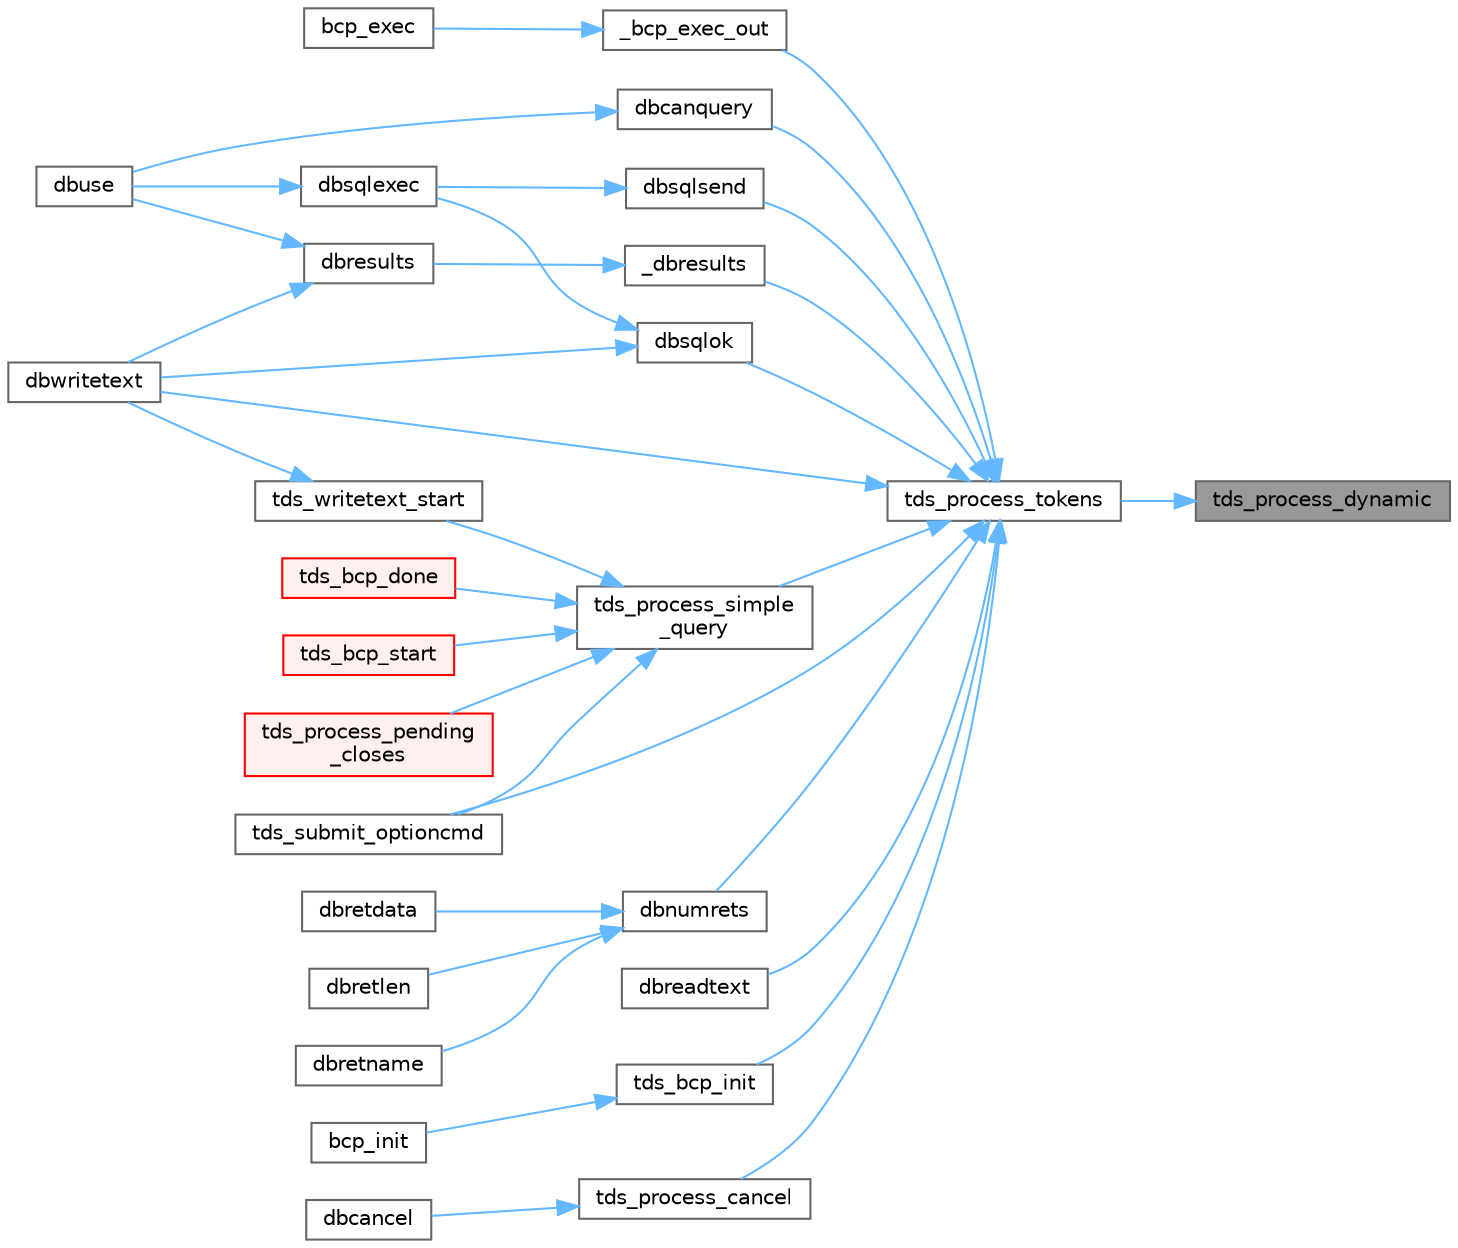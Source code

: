 digraph "tds_process_dynamic"
{
 // LATEX_PDF_SIZE
  bgcolor="transparent";
  edge [fontname=Helvetica,fontsize=10,labelfontname=Helvetica,labelfontsize=10];
  node [fontname=Helvetica,fontsize=10,shape=box,height=0.2,width=0.4];
  rankdir="RL";
  Node1 [id="Node000001",label="tds_process_dynamic",height=0.2,width=0.4,color="gray40", fillcolor="grey60", style="filled", fontcolor="black",tooltip="tds_process_dynamic() finds the element of the dyns array for the id"];
  Node1 -> Node2 [id="edge1_Node000001_Node000002",dir="back",color="steelblue1",style="solid",tooltip=" "];
  Node2 [id="Node000002",label="tds_process_tokens",height=0.2,width=0.4,color="grey40", fillcolor="white", style="filled",URL="$a00580.html#gabfc9de1d1fe718818caf63a4be4035a6",tooltip="process all streams."];
  Node2 -> Node3 [id="edge2_Node000002_Node000003",dir="back",color="steelblue1",style="solid",tooltip=" "];
  Node3 [id="Node000003",label="_bcp_exec_out",height=0.2,width=0.4,color="grey40", fillcolor="white", style="filled",URL="$a00566.html#gae67546338cb9542a4902aa914f57f314",tooltip=" "];
  Node3 -> Node4 [id="edge3_Node000003_Node000004",dir="back",color="steelblue1",style="solid",tooltip=" "];
  Node4 [id="Node000004",label="bcp_exec",height=0.2,width=0.4,color="grey40", fillcolor="white", style="filled",URL="$a00565.html#ga7a184158b27a50f713e9cfae3b746209",tooltip="Write a datafile to a table."];
  Node2 -> Node5 [id="edge4_Node000002_Node000005",dir="back",color="steelblue1",style="solid",tooltip=" "];
  Node5 [id="Node000005",label="_dbresults",height=0.2,width=0.4,color="grey40", fillcolor="white", style="filled",URL="$a00563.html#gaf1879b85e8238c015b9648d077665285",tooltip=" "];
  Node5 -> Node6 [id="edge5_Node000005_Node000006",dir="back",color="steelblue1",style="solid",tooltip=" "];
  Node6 [id="Node000006",label="dbresults",height=0.2,width=0.4,color="grey40", fillcolor="white", style="filled",URL="$a00563.html#ga4e26d949be2c3bf71b1a33c75b11d931",tooltip="Set up query results."];
  Node6 -> Node7 [id="edge6_Node000006_Node000007",dir="back",color="steelblue1",style="solid",tooltip=" "];
  Node7 [id="Node000007",label="dbuse",height=0.2,width=0.4,color="grey40", fillcolor="white", style="filled",URL="$a00563.html#ga66ea891910f0a357cc78107d6ab7d962",tooltip="Change current database."];
  Node6 -> Node8 [id="edge7_Node000006_Node000008",dir="back",color="steelblue1",style="solid",tooltip=" "];
  Node8 [id="Node000008",label="dbwritetext",height=0.2,width=0.4,color="grey40", fillcolor="white", style="filled",URL="$a00563.html#ga548153eb2eae76c48aa9d4b72258dc1c",tooltip="Send text or image data to the server."];
  Node2 -> Node9 [id="edge8_Node000002_Node000009",dir="back",color="steelblue1",style="solid",tooltip=" "];
  Node9 [id="Node000009",label="dbcanquery",height=0.2,width=0.4,color="grey40", fillcolor="white", style="filled",URL="$a00563.html#ga559e24ba70d0d96c3469eb6ab8f74e05",tooltip="Cancel the query currently being retrieved, discarding all pending rows."];
  Node9 -> Node7 [id="edge9_Node000009_Node000007",dir="back",color="steelblue1",style="solid",tooltip=" "];
  Node2 -> Node10 [id="edge10_Node000002_Node000010",dir="back",color="steelblue1",style="solid",tooltip=" "];
  Node10 [id="Node000010",label="dbnumrets",height=0.2,width=0.4,color="grey40", fillcolor="white", style="filled",URL="$a00564.html#gaff09873008411a0573f6d1a9e6c7cf4b",tooltip="Get count of output parameters filled by a stored procedure."];
  Node10 -> Node11 [id="edge11_Node000010_Node000011",dir="back",color="steelblue1",style="solid",tooltip=" "];
  Node11 [id="Node000011",label="dbretdata",height=0.2,width=0.4,color="grey40", fillcolor="white", style="filled",URL="$a00564.html#ga61a32bcbc7b9d2522f6c85e91919f2c4",tooltip="Get value of an output parameter filled by a stored procedure."];
  Node10 -> Node12 [id="edge12_Node000010_Node000012",dir="back",color="steelblue1",style="solid",tooltip=" "];
  Node12 [id="Node000012",label="dbretlen",height=0.2,width=0.4,color="grey40", fillcolor="white", style="filled",URL="$a00564.html#gab705bf94be535e9d8fc4edc0f48c98b0",tooltip="Get size of an output parameter filled by a stored procedure."];
  Node10 -> Node13 [id="edge13_Node000010_Node000013",dir="back",color="steelblue1",style="solid",tooltip=" "];
  Node13 [id="Node000013",label="dbretname",height=0.2,width=0.4,color="grey40", fillcolor="white", style="filled",URL="$a00564.html#ga63dc384b5c0ee3086a171337e8c78317",tooltip="Get name of an output parameter filled by a stored procedure."];
  Node2 -> Node14 [id="edge14_Node000002_Node000014",dir="back",color="steelblue1",style="solid",tooltip=" "];
  Node14 [id="Node000014",label="dbreadtext",height=0.2,width=0.4,color="grey40", fillcolor="white", style="filled",URL="$a00563.html#gadd5685565c8c6c86079e17b8a73b324c",tooltip="Fetch part of a text or image value from the server."];
  Node2 -> Node15 [id="edge15_Node000002_Node000015",dir="back",color="steelblue1",style="solid",tooltip=" "];
  Node15 [id="Node000015",label="dbsqlok",height=0.2,width=0.4,color="grey40", fillcolor="white", style="filled",URL="$a00563.html#gae1f50a6a2c31fda57cb481922b06841e",tooltip="Wait for results of a query from the server."];
  Node15 -> Node16 [id="edge16_Node000015_Node000016",dir="back",color="steelblue1",style="solid",tooltip=" "];
  Node16 [id="Node000016",label="dbsqlexec",height=0.2,width=0.4,color="grey40", fillcolor="white", style="filled",URL="$a00563.html#gaae889abeb145ec41f7361aa8f597fe46",tooltip="send the SQL command to the server and wait for an answer."];
  Node16 -> Node7 [id="edge17_Node000016_Node000007",dir="back",color="steelblue1",style="solid",tooltip=" "];
  Node15 -> Node8 [id="edge18_Node000015_Node000008",dir="back",color="steelblue1",style="solid",tooltip=" "];
  Node2 -> Node17 [id="edge19_Node000002_Node000017",dir="back",color="steelblue1",style="solid",tooltip=" "];
  Node17 [id="Node000017",label="dbsqlsend",height=0.2,width=0.4,color="grey40", fillcolor="white", style="filled",URL="$a00563.html#gac980139b9cea03cf93e373d425991481",tooltip="Transmit the command buffer to the server."];
  Node17 -> Node16 [id="edge20_Node000017_Node000016",dir="back",color="steelblue1",style="solid",tooltip=" "];
  Node2 -> Node8 [id="edge21_Node000002_Node000008",dir="back",color="steelblue1",style="solid",tooltip=" "];
  Node2 -> Node18 [id="edge22_Node000002_Node000018",dir="back",color="steelblue1",style="solid",tooltip=" "];
  Node18 [id="Node000018",label="tds_bcp_init",height=0.2,width=0.4,color="grey40", fillcolor="white", style="filled",URL="$a00251.html#ac6610c72bd31bad5378f760fa9b12d66",tooltip="Initialize BCP information."];
  Node18 -> Node19 [id="edge23_Node000018_Node000019",dir="back",color="steelblue1",style="solid",tooltip=" "];
  Node19 [id="Node000019",label="bcp_init",height=0.2,width=0.4,color="grey40", fillcolor="white", style="filled",URL="$a00565.html#gada8e987c4a6225b9276c05ba3a4f47a0",tooltip="Prepare for bulk copy operation on a table."];
  Node2 -> Node20 [id="edge24_Node000002_Node000020",dir="back",color="steelblue1",style="solid",tooltip=" "];
  Node20 [id="Node000020",label="tds_process_cancel",height=0.2,width=0.4,color="grey40", fillcolor="white", style="filled",URL="$a00580.html#gaf233e79967f82f4e0dd4d11524917a34",tooltip=" "];
  Node20 -> Node21 [id="edge25_Node000020_Node000021",dir="back",color="steelblue1",style="solid",tooltip=" "];
  Node21 [id="Node000021",label="dbcancel",height=0.2,width=0.4,color="grey40", fillcolor="white", style="filled",URL="$a00563.html#ga5ea23272124fff03b8d87538c1ec3ee5",tooltip="Cancel the current command batch."];
  Node2 -> Node22 [id="edge26_Node000002_Node000022",dir="back",color="steelblue1",style="solid",tooltip=" "];
  Node22 [id="Node000022",label="tds_process_simple\l_query",height=0.2,width=0.4,color="grey40", fillcolor="white", style="filled",URL="$a00580.html#gaeeb1562044786ea17bea361ed83e6946",tooltip="Process results for simple query as \"SET TEXTSIZE\" or \"USE dbname\" If the statement returns results,..."];
  Node22 -> Node23 [id="edge27_Node000022_Node000023",dir="back",color="steelblue1",style="solid",tooltip=" "];
  Node23 [id="Node000023",label="tds_bcp_done",height=0.2,width=0.4,color="red", fillcolor="#FFF0F0", style="filled",URL="$a00251.html#ade7df2db455b61edc83819ad60edb339",tooltip="Tell we finished sending BCP data to server."];
  Node22 -> Node27 [id="edge28_Node000022_Node000027",dir="back",color="steelblue1",style="solid",tooltip=" "];
  Node27 [id="Node000027",label="tds_bcp_start",height=0.2,width=0.4,color="red", fillcolor="#FFF0F0", style="filled",URL="$a00251.html#a8208eef2a3974ae1f0cf3c8c8ab011ce",tooltip="Start sending BCP data to server."];
  Node22 -> Node30 [id="edge29_Node000022_Node000030",dir="back",color="steelblue1",style="solid",tooltip=" "];
  Node30 [id="Node000030",label="tds_process_pending\l_closes",height=0.2,width=0.4,color="red", fillcolor="#FFF0F0", style="filled",URL="$a00580.html#ga69902dffb299d62a799888e0fa3ccd68",tooltip="Attempt to close all deferred closes (dynamics and cursors)."];
  Node22 -> Node35 [id="edge30_Node000022_Node000035",dir="back",color="steelblue1",style="solid",tooltip=" "];
  Node35 [id="Node000035",label="tds_submit_optioncmd",height=0.2,width=0.4,color="grey40", fillcolor="white", style="filled",URL="$a00578.html#gaf0da49585d39e99780a004ee2ca23479",tooltip="Send option commands to server."];
  Node22 -> Node36 [id="edge31_Node000022_Node000036",dir="back",color="steelblue1",style="solid",tooltip=" "];
  Node36 [id="Node000036",label="tds_writetext_start",height=0.2,width=0.4,color="grey40", fillcolor="white", style="filled",URL="$a00251.html#a7711612cc544a7da2c7aa212b870acb2",tooltip="Start writing writetext request."];
  Node36 -> Node8 [id="edge32_Node000036_Node000008",dir="back",color="steelblue1",style="solid",tooltip=" "];
  Node2 -> Node35 [id="edge33_Node000002_Node000035",dir="back",color="steelblue1",style="solid",tooltip=" "];
}
